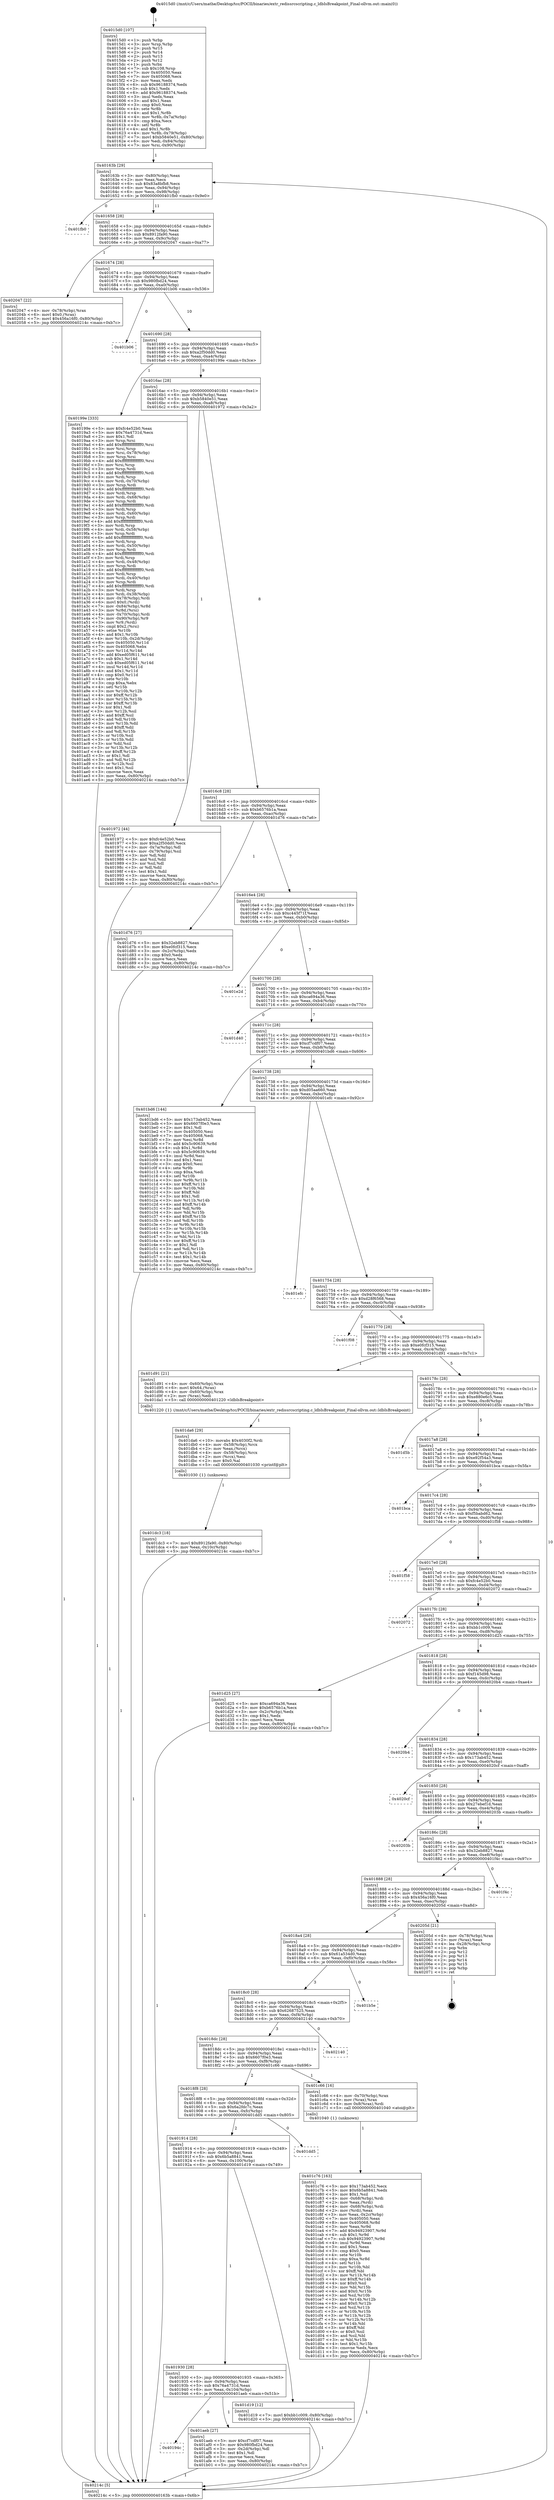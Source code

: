 digraph "0x4015d0" {
  label = "0x4015d0 (/mnt/c/Users/mathe/Desktop/tcc/POCII/binaries/extr_redissrcscripting.c_ldbIsBreakpoint_Final-ollvm.out::main(0))"
  labelloc = "t"
  node[shape=record]

  Entry [label="",width=0.3,height=0.3,shape=circle,fillcolor=black,style=filled]
  "0x40163b" [label="{
     0x40163b [29]\l
     | [instrs]\l
     &nbsp;&nbsp;0x40163b \<+3\>: mov -0x80(%rbp),%eax\l
     &nbsp;&nbsp;0x40163e \<+2\>: mov %eax,%ecx\l
     &nbsp;&nbsp;0x401640 \<+6\>: sub $0x83a8bfb8,%ecx\l
     &nbsp;&nbsp;0x401646 \<+6\>: mov %eax,-0x94(%rbp)\l
     &nbsp;&nbsp;0x40164c \<+6\>: mov %ecx,-0x98(%rbp)\l
     &nbsp;&nbsp;0x401652 \<+6\>: je 0000000000401fb0 \<main+0x9e0\>\l
  }"]
  "0x401fb0" [label="{
     0x401fb0\l
  }", style=dashed]
  "0x401658" [label="{
     0x401658 [28]\l
     | [instrs]\l
     &nbsp;&nbsp;0x401658 \<+5\>: jmp 000000000040165d \<main+0x8d\>\l
     &nbsp;&nbsp;0x40165d \<+6\>: mov -0x94(%rbp),%eax\l
     &nbsp;&nbsp;0x401663 \<+5\>: sub $0x8912fa90,%eax\l
     &nbsp;&nbsp;0x401668 \<+6\>: mov %eax,-0x9c(%rbp)\l
     &nbsp;&nbsp;0x40166e \<+6\>: je 0000000000402047 \<main+0xa77\>\l
  }"]
  Exit [label="",width=0.3,height=0.3,shape=circle,fillcolor=black,style=filled,peripheries=2]
  "0x402047" [label="{
     0x402047 [22]\l
     | [instrs]\l
     &nbsp;&nbsp;0x402047 \<+4\>: mov -0x78(%rbp),%rax\l
     &nbsp;&nbsp;0x40204b \<+6\>: movl $0x0,(%rax)\l
     &nbsp;&nbsp;0x402051 \<+7\>: movl $0x456a16f0,-0x80(%rbp)\l
     &nbsp;&nbsp;0x402058 \<+5\>: jmp 000000000040214c \<main+0xb7c\>\l
  }"]
  "0x401674" [label="{
     0x401674 [28]\l
     | [instrs]\l
     &nbsp;&nbsp;0x401674 \<+5\>: jmp 0000000000401679 \<main+0xa9\>\l
     &nbsp;&nbsp;0x401679 \<+6\>: mov -0x94(%rbp),%eax\l
     &nbsp;&nbsp;0x40167f \<+5\>: sub $0x980fbd24,%eax\l
     &nbsp;&nbsp;0x401684 \<+6\>: mov %eax,-0xa0(%rbp)\l
     &nbsp;&nbsp;0x40168a \<+6\>: je 0000000000401b06 \<main+0x536\>\l
  }"]
  "0x401dc3" [label="{
     0x401dc3 [18]\l
     | [instrs]\l
     &nbsp;&nbsp;0x401dc3 \<+7\>: movl $0x8912fa90,-0x80(%rbp)\l
     &nbsp;&nbsp;0x401dca \<+6\>: mov %eax,-0x10c(%rbp)\l
     &nbsp;&nbsp;0x401dd0 \<+5\>: jmp 000000000040214c \<main+0xb7c\>\l
  }"]
  "0x401b06" [label="{
     0x401b06\l
  }", style=dashed]
  "0x401690" [label="{
     0x401690 [28]\l
     | [instrs]\l
     &nbsp;&nbsp;0x401690 \<+5\>: jmp 0000000000401695 \<main+0xc5\>\l
     &nbsp;&nbsp;0x401695 \<+6\>: mov -0x94(%rbp),%eax\l
     &nbsp;&nbsp;0x40169b \<+5\>: sub $0xa2f50dd0,%eax\l
     &nbsp;&nbsp;0x4016a0 \<+6\>: mov %eax,-0xa4(%rbp)\l
     &nbsp;&nbsp;0x4016a6 \<+6\>: je 000000000040199e \<main+0x3ce\>\l
  }"]
  "0x401da6" [label="{
     0x401da6 [29]\l
     | [instrs]\l
     &nbsp;&nbsp;0x401da6 \<+10\>: movabs $0x4030f2,%rdi\l
     &nbsp;&nbsp;0x401db0 \<+4\>: mov -0x58(%rbp),%rcx\l
     &nbsp;&nbsp;0x401db4 \<+2\>: mov %eax,(%rcx)\l
     &nbsp;&nbsp;0x401db6 \<+4\>: mov -0x58(%rbp),%rcx\l
     &nbsp;&nbsp;0x401dba \<+2\>: mov (%rcx),%esi\l
     &nbsp;&nbsp;0x401dbc \<+2\>: mov $0x0,%al\l
     &nbsp;&nbsp;0x401dbe \<+5\>: call 0000000000401030 \<printf@plt\>\l
     | [calls]\l
     &nbsp;&nbsp;0x401030 \{1\} (unknown)\l
  }"]
  "0x40199e" [label="{
     0x40199e [333]\l
     | [instrs]\l
     &nbsp;&nbsp;0x40199e \<+5\>: mov $0xfc4e52b0,%eax\l
     &nbsp;&nbsp;0x4019a3 \<+5\>: mov $0x76a4731d,%ecx\l
     &nbsp;&nbsp;0x4019a8 \<+2\>: mov $0x1,%dl\l
     &nbsp;&nbsp;0x4019aa \<+3\>: mov %rsp,%rsi\l
     &nbsp;&nbsp;0x4019ad \<+4\>: add $0xfffffffffffffff0,%rsi\l
     &nbsp;&nbsp;0x4019b1 \<+3\>: mov %rsi,%rsp\l
     &nbsp;&nbsp;0x4019b4 \<+4\>: mov %rsi,-0x78(%rbp)\l
     &nbsp;&nbsp;0x4019b8 \<+3\>: mov %rsp,%rsi\l
     &nbsp;&nbsp;0x4019bb \<+4\>: add $0xfffffffffffffff0,%rsi\l
     &nbsp;&nbsp;0x4019bf \<+3\>: mov %rsi,%rsp\l
     &nbsp;&nbsp;0x4019c2 \<+3\>: mov %rsp,%rdi\l
     &nbsp;&nbsp;0x4019c5 \<+4\>: add $0xfffffffffffffff0,%rdi\l
     &nbsp;&nbsp;0x4019c9 \<+3\>: mov %rdi,%rsp\l
     &nbsp;&nbsp;0x4019cc \<+4\>: mov %rdi,-0x70(%rbp)\l
     &nbsp;&nbsp;0x4019d0 \<+3\>: mov %rsp,%rdi\l
     &nbsp;&nbsp;0x4019d3 \<+4\>: add $0xfffffffffffffff0,%rdi\l
     &nbsp;&nbsp;0x4019d7 \<+3\>: mov %rdi,%rsp\l
     &nbsp;&nbsp;0x4019da \<+4\>: mov %rdi,-0x68(%rbp)\l
     &nbsp;&nbsp;0x4019de \<+3\>: mov %rsp,%rdi\l
     &nbsp;&nbsp;0x4019e1 \<+4\>: add $0xfffffffffffffff0,%rdi\l
     &nbsp;&nbsp;0x4019e5 \<+3\>: mov %rdi,%rsp\l
     &nbsp;&nbsp;0x4019e8 \<+4\>: mov %rdi,-0x60(%rbp)\l
     &nbsp;&nbsp;0x4019ec \<+3\>: mov %rsp,%rdi\l
     &nbsp;&nbsp;0x4019ef \<+4\>: add $0xfffffffffffffff0,%rdi\l
     &nbsp;&nbsp;0x4019f3 \<+3\>: mov %rdi,%rsp\l
     &nbsp;&nbsp;0x4019f6 \<+4\>: mov %rdi,-0x58(%rbp)\l
     &nbsp;&nbsp;0x4019fa \<+3\>: mov %rsp,%rdi\l
     &nbsp;&nbsp;0x4019fd \<+4\>: add $0xfffffffffffffff0,%rdi\l
     &nbsp;&nbsp;0x401a01 \<+3\>: mov %rdi,%rsp\l
     &nbsp;&nbsp;0x401a04 \<+4\>: mov %rdi,-0x50(%rbp)\l
     &nbsp;&nbsp;0x401a08 \<+3\>: mov %rsp,%rdi\l
     &nbsp;&nbsp;0x401a0b \<+4\>: add $0xfffffffffffffff0,%rdi\l
     &nbsp;&nbsp;0x401a0f \<+3\>: mov %rdi,%rsp\l
     &nbsp;&nbsp;0x401a12 \<+4\>: mov %rdi,-0x48(%rbp)\l
     &nbsp;&nbsp;0x401a16 \<+3\>: mov %rsp,%rdi\l
     &nbsp;&nbsp;0x401a19 \<+4\>: add $0xfffffffffffffff0,%rdi\l
     &nbsp;&nbsp;0x401a1d \<+3\>: mov %rdi,%rsp\l
     &nbsp;&nbsp;0x401a20 \<+4\>: mov %rdi,-0x40(%rbp)\l
     &nbsp;&nbsp;0x401a24 \<+3\>: mov %rsp,%rdi\l
     &nbsp;&nbsp;0x401a27 \<+4\>: add $0xfffffffffffffff0,%rdi\l
     &nbsp;&nbsp;0x401a2b \<+3\>: mov %rdi,%rsp\l
     &nbsp;&nbsp;0x401a2e \<+4\>: mov %rdi,-0x38(%rbp)\l
     &nbsp;&nbsp;0x401a32 \<+4\>: mov -0x78(%rbp),%rdi\l
     &nbsp;&nbsp;0x401a36 \<+6\>: movl $0x0,(%rdi)\l
     &nbsp;&nbsp;0x401a3c \<+7\>: mov -0x84(%rbp),%r8d\l
     &nbsp;&nbsp;0x401a43 \<+3\>: mov %r8d,(%rsi)\l
     &nbsp;&nbsp;0x401a46 \<+4\>: mov -0x70(%rbp),%rdi\l
     &nbsp;&nbsp;0x401a4a \<+7\>: mov -0x90(%rbp),%r9\l
     &nbsp;&nbsp;0x401a51 \<+3\>: mov %r9,(%rdi)\l
     &nbsp;&nbsp;0x401a54 \<+3\>: cmpl $0x2,(%rsi)\l
     &nbsp;&nbsp;0x401a57 \<+4\>: setne %r10b\l
     &nbsp;&nbsp;0x401a5b \<+4\>: and $0x1,%r10b\l
     &nbsp;&nbsp;0x401a5f \<+4\>: mov %r10b,-0x2d(%rbp)\l
     &nbsp;&nbsp;0x401a63 \<+8\>: mov 0x405050,%r11d\l
     &nbsp;&nbsp;0x401a6b \<+7\>: mov 0x405068,%ebx\l
     &nbsp;&nbsp;0x401a72 \<+3\>: mov %r11d,%r14d\l
     &nbsp;&nbsp;0x401a75 \<+7\>: add $0xed05f611,%r14d\l
     &nbsp;&nbsp;0x401a7c \<+4\>: sub $0x1,%r14d\l
     &nbsp;&nbsp;0x401a80 \<+7\>: sub $0xed05f611,%r14d\l
     &nbsp;&nbsp;0x401a87 \<+4\>: imul %r14d,%r11d\l
     &nbsp;&nbsp;0x401a8b \<+4\>: and $0x1,%r11d\l
     &nbsp;&nbsp;0x401a8f \<+4\>: cmp $0x0,%r11d\l
     &nbsp;&nbsp;0x401a93 \<+4\>: sete %r10b\l
     &nbsp;&nbsp;0x401a97 \<+3\>: cmp $0xa,%ebx\l
     &nbsp;&nbsp;0x401a9a \<+4\>: setl %r15b\l
     &nbsp;&nbsp;0x401a9e \<+3\>: mov %r10b,%r12b\l
     &nbsp;&nbsp;0x401aa1 \<+4\>: xor $0xff,%r12b\l
     &nbsp;&nbsp;0x401aa5 \<+3\>: mov %r15b,%r13b\l
     &nbsp;&nbsp;0x401aa8 \<+4\>: xor $0xff,%r13b\l
     &nbsp;&nbsp;0x401aac \<+3\>: xor $0x1,%dl\l
     &nbsp;&nbsp;0x401aaf \<+3\>: mov %r12b,%sil\l
     &nbsp;&nbsp;0x401ab2 \<+4\>: and $0xff,%sil\l
     &nbsp;&nbsp;0x401ab6 \<+3\>: and %dl,%r10b\l
     &nbsp;&nbsp;0x401ab9 \<+3\>: mov %r13b,%dil\l
     &nbsp;&nbsp;0x401abc \<+4\>: and $0xff,%dil\l
     &nbsp;&nbsp;0x401ac0 \<+3\>: and %dl,%r15b\l
     &nbsp;&nbsp;0x401ac3 \<+3\>: or %r10b,%sil\l
     &nbsp;&nbsp;0x401ac6 \<+3\>: or %r15b,%dil\l
     &nbsp;&nbsp;0x401ac9 \<+3\>: xor %dil,%sil\l
     &nbsp;&nbsp;0x401acc \<+3\>: or %r13b,%r12b\l
     &nbsp;&nbsp;0x401acf \<+4\>: xor $0xff,%r12b\l
     &nbsp;&nbsp;0x401ad3 \<+3\>: or $0x1,%dl\l
     &nbsp;&nbsp;0x401ad6 \<+3\>: and %dl,%r12b\l
     &nbsp;&nbsp;0x401ad9 \<+3\>: or %r12b,%sil\l
     &nbsp;&nbsp;0x401adc \<+4\>: test $0x1,%sil\l
     &nbsp;&nbsp;0x401ae0 \<+3\>: cmovne %ecx,%eax\l
     &nbsp;&nbsp;0x401ae3 \<+3\>: mov %eax,-0x80(%rbp)\l
     &nbsp;&nbsp;0x401ae6 \<+5\>: jmp 000000000040214c \<main+0xb7c\>\l
  }"]
  "0x4016ac" [label="{
     0x4016ac [28]\l
     | [instrs]\l
     &nbsp;&nbsp;0x4016ac \<+5\>: jmp 00000000004016b1 \<main+0xe1\>\l
     &nbsp;&nbsp;0x4016b1 \<+6\>: mov -0x94(%rbp),%eax\l
     &nbsp;&nbsp;0x4016b7 \<+5\>: sub $0xb5840e51,%eax\l
     &nbsp;&nbsp;0x4016bc \<+6\>: mov %eax,-0xa8(%rbp)\l
     &nbsp;&nbsp;0x4016c2 \<+6\>: je 0000000000401972 \<main+0x3a2\>\l
  }"]
  "0x401c76" [label="{
     0x401c76 [163]\l
     | [instrs]\l
     &nbsp;&nbsp;0x401c76 \<+5\>: mov $0x173ab452,%ecx\l
     &nbsp;&nbsp;0x401c7b \<+5\>: mov $0x6b5a8841,%edx\l
     &nbsp;&nbsp;0x401c80 \<+3\>: mov $0x1,%sil\l
     &nbsp;&nbsp;0x401c83 \<+4\>: mov -0x68(%rbp),%rdi\l
     &nbsp;&nbsp;0x401c87 \<+2\>: mov %eax,(%rdi)\l
     &nbsp;&nbsp;0x401c89 \<+4\>: mov -0x68(%rbp),%rdi\l
     &nbsp;&nbsp;0x401c8d \<+2\>: mov (%rdi),%eax\l
     &nbsp;&nbsp;0x401c8f \<+3\>: mov %eax,-0x2c(%rbp)\l
     &nbsp;&nbsp;0x401c92 \<+7\>: mov 0x405050,%eax\l
     &nbsp;&nbsp;0x401c99 \<+8\>: mov 0x405068,%r8d\l
     &nbsp;&nbsp;0x401ca1 \<+3\>: mov %eax,%r9d\l
     &nbsp;&nbsp;0x401ca4 \<+7\>: add $0x94923907,%r9d\l
     &nbsp;&nbsp;0x401cab \<+4\>: sub $0x1,%r9d\l
     &nbsp;&nbsp;0x401caf \<+7\>: sub $0x94923907,%r9d\l
     &nbsp;&nbsp;0x401cb6 \<+4\>: imul %r9d,%eax\l
     &nbsp;&nbsp;0x401cba \<+3\>: and $0x1,%eax\l
     &nbsp;&nbsp;0x401cbd \<+3\>: cmp $0x0,%eax\l
     &nbsp;&nbsp;0x401cc0 \<+4\>: sete %r10b\l
     &nbsp;&nbsp;0x401cc4 \<+4\>: cmp $0xa,%r8d\l
     &nbsp;&nbsp;0x401cc8 \<+4\>: setl %r11b\l
     &nbsp;&nbsp;0x401ccc \<+3\>: mov %r10b,%bl\l
     &nbsp;&nbsp;0x401ccf \<+3\>: xor $0xff,%bl\l
     &nbsp;&nbsp;0x401cd2 \<+3\>: mov %r11b,%r14b\l
     &nbsp;&nbsp;0x401cd5 \<+4\>: xor $0xff,%r14b\l
     &nbsp;&nbsp;0x401cd9 \<+4\>: xor $0x0,%sil\l
     &nbsp;&nbsp;0x401cdd \<+3\>: mov %bl,%r15b\l
     &nbsp;&nbsp;0x401ce0 \<+4\>: and $0x0,%r15b\l
     &nbsp;&nbsp;0x401ce4 \<+3\>: and %sil,%r10b\l
     &nbsp;&nbsp;0x401ce7 \<+3\>: mov %r14b,%r12b\l
     &nbsp;&nbsp;0x401cea \<+4\>: and $0x0,%r12b\l
     &nbsp;&nbsp;0x401cee \<+3\>: and %sil,%r11b\l
     &nbsp;&nbsp;0x401cf1 \<+3\>: or %r10b,%r15b\l
     &nbsp;&nbsp;0x401cf4 \<+3\>: or %r11b,%r12b\l
     &nbsp;&nbsp;0x401cf7 \<+3\>: xor %r12b,%r15b\l
     &nbsp;&nbsp;0x401cfa \<+3\>: or %r14b,%bl\l
     &nbsp;&nbsp;0x401cfd \<+3\>: xor $0xff,%bl\l
     &nbsp;&nbsp;0x401d00 \<+4\>: or $0x0,%sil\l
     &nbsp;&nbsp;0x401d04 \<+3\>: and %sil,%bl\l
     &nbsp;&nbsp;0x401d07 \<+3\>: or %bl,%r15b\l
     &nbsp;&nbsp;0x401d0a \<+4\>: test $0x1,%r15b\l
     &nbsp;&nbsp;0x401d0e \<+3\>: cmovne %edx,%ecx\l
     &nbsp;&nbsp;0x401d11 \<+3\>: mov %ecx,-0x80(%rbp)\l
     &nbsp;&nbsp;0x401d14 \<+5\>: jmp 000000000040214c \<main+0xb7c\>\l
  }"]
  "0x401972" [label="{
     0x401972 [44]\l
     | [instrs]\l
     &nbsp;&nbsp;0x401972 \<+5\>: mov $0xfc4e52b0,%eax\l
     &nbsp;&nbsp;0x401977 \<+5\>: mov $0xa2f50dd0,%ecx\l
     &nbsp;&nbsp;0x40197c \<+3\>: mov -0x7a(%rbp),%dl\l
     &nbsp;&nbsp;0x40197f \<+4\>: mov -0x79(%rbp),%sil\l
     &nbsp;&nbsp;0x401983 \<+3\>: mov %dl,%dil\l
     &nbsp;&nbsp;0x401986 \<+3\>: and %sil,%dil\l
     &nbsp;&nbsp;0x401989 \<+3\>: xor %sil,%dl\l
     &nbsp;&nbsp;0x40198c \<+3\>: or %dl,%dil\l
     &nbsp;&nbsp;0x40198f \<+4\>: test $0x1,%dil\l
     &nbsp;&nbsp;0x401993 \<+3\>: cmovne %ecx,%eax\l
     &nbsp;&nbsp;0x401996 \<+3\>: mov %eax,-0x80(%rbp)\l
     &nbsp;&nbsp;0x401999 \<+5\>: jmp 000000000040214c \<main+0xb7c\>\l
  }"]
  "0x4016c8" [label="{
     0x4016c8 [28]\l
     | [instrs]\l
     &nbsp;&nbsp;0x4016c8 \<+5\>: jmp 00000000004016cd \<main+0xfd\>\l
     &nbsp;&nbsp;0x4016cd \<+6\>: mov -0x94(%rbp),%eax\l
     &nbsp;&nbsp;0x4016d3 \<+5\>: sub $0xb6576b1a,%eax\l
     &nbsp;&nbsp;0x4016d8 \<+6\>: mov %eax,-0xac(%rbp)\l
     &nbsp;&nbsp;0x4016de \<+6\>: je 0000000000401d76 \<main+0x7a6\>\l
  }"]
  "0x40214c" [label="{
     0x40214c [5]\l
     | [instrs]\l
     &nbsp;&nbsp;0x40214c \<+5\>: jmp 000000000040163b \<main+0x6b\>\l
  }"]
  "0x4015d0" [label="{
     0x4015d0 [107]\l
     | [instrs]\l
     &nbsp;&nbsp;0x4015d0 \<+1\>: push %rbp\l
     &nbsp;&nbsp;0x4015d1 \<+3\>: mov %rsp,%rbp\l
     &nbsp;&nbsp;0x4015d4 \<+2\>: push %r15\l
     &nbsp;&nbsp;0x4015d6 \<+2\>: push %r14\l
     &nbsp;&nbsp;0x4015d8 \<+2\>: push %r13\l
     &nbsp;&nbsp;0x4015da \<+2\>: push %r12\l
     &nbsp;&nbsp;0x4015dc \<+1\>: push %rbx\l
     &nbsp;&nbsp;0x4015dd \<+7\>: sub $0x108,%rsp\l
     &nbsp;&nbsp;0x4015e4 \<+7\>: mov 0x405050,%eax\l
     &nbsp;&nbsp;0x4015eb \<+7\>: mov 0x405068,%ecx\l
     &nbsp;&nbsp;0x4015f2 \<+2\>: mov %eax,%edx\l
     &nbsp;&nbsp;0x4015f4 \<+6\>: sub $0x96188374,%edx\l
     &nbsp;&nbsp;0x4015fa \<+3\>: sub $0x1,%edx\l
     &nbsp;&nbsp;0x4015fd \<+6\>: add $0x96188374,%edx\l
     &nbsp;&nbsp;0x401603 \<+3\>: imul %edx,%eax\l
     &nbsp;&nbsp;0x401606 \<+3\>: and $0x1,%eax\l
     &nbsp;&nbsp;0x401609 \<+3\>: cmp $0x0,%eax\l
     &nbsp;&nbsp;0x40160c \<+4\>: sete %r8b\l
     &nbsp;&nbsp;0x401610 \<+4\>: and $0x1,%r8b\l
     &nbsp;&nbsp;0x401614 \<+4\>: mov %r8b,-0x7a(%rbp)\l
     &nbsp;&nbsp;0x401618 \<+3\>: cmp $0xa,%ecx\l
     &nbsp;&nbsp;0x40161b \<+4\>: setl %r8b\l
     &nbsp;&nbsp;0x40161f \<+4\>: and $0x1,%r8b\l
     &nbsp;&nbsp;0x401623 \<+4\>: mov %r8b,-0x79(%rbp)\l
     &nbsp;&nbsp;0x401627 \<+7\>: movl $0xb5840e51,-0x80(%rbp)\l
     &nbsp;&nbsp;0x40162e \<+6\>: mov %edi,-0x84(%rbp)\l
     &nbsp;&nbsp;0x401634 \<+7\>: mov %rsi,-0x90(%rbp)\l
  }"]
  "0x40194c" [label="{
     0x40194c\l
  }", style=dashed]
  "0x401aeb" [label="{
     0x401aeb [27]\l
     | [instrs]\l
     &nbsp;&nbsp;0x401aeb \<+5\>: mov $0xcf7cdf07,%eax\l
     &nbsp;&nbsp;0x401af0 \<+5\>: mov $0x980fbd24,%ecx\l
     &nbsp;&nbsp;0x401af5 \<+3\>: mov -0x2d(%rbp),%dl\l
     &nbsp;&nbsp;0x401af8 \<+3\>: test $0x1,%dl\l
     &nbsp;&nbsp;0x401afb \<+3\>: cmovne %ecx,%eax\l
     &nbsp;&nbsp;0x401afe \<+3\>: mov %eax,-0x80(%rbp)\l
     &nbsp;&nbsp;0x401b01 \<+5\>: jmp 000000000040214c \<main+0xb7c\>\l
  }"]
  "0x401d76" [label="{
     0x401d76 [27]\l
     | [instrs]\l
     &nbsp;&nbsp;0x401d76 \<+5\>: mov $0x32eb8827,%eax\l
     &nbsp;&nbsp;0x401d7b \<+5\>: mov $0xe0fcf315,%ecx\l
     &nbsp;&nbsp;0x401d80 \<+3\>: mov -0x2c(%rbp),%edx\l
     &nbsp;&nbsp;0x401d83 \<+3\>: cmp $0x0,%edx\l
     &nbsp;&nbsp;0x401d86 \<+3\>: cmove %ecx,%eax\l
     &nbsp;&nbsp;0x401d89 \<+3\>: mov %eax,-0x80(%rbp)\l
     &nbsp;&nbsp;0x401d8c \<+5\>: jmp 000000000040214c \<main+0xb7c\>\l
  }"]
  "0x4016e4" [label="{
     0x4016e4 [28]\l
     | [instrs]\l
     &nbsp;&nbsp;0x4016e4 \<+5\>: jmp 00000000004016e9 \<main+0x119\>\l
     &nbsp;&nbsp;0x4016e9 \<+6\>: mov -0x94(%rbp),%eax\l
     &nbsp;&nbsp;0x4016ef \<+5\>: sub $0xc445f71f,%eax\l
     &nbsp;&nbsp;0x4016f4 \<+6\>: mov %eax,-0xb0(%rbp)\l
     &nbsp;&nbsp;0x4016fa \<+6\>: je 0000000000401e2d \<main+0x85d\>\l
  }"]
  "0x401930" [label="{
     0x401930 [28]\l
     | [instrs]\l
     &nbsp;&nbsp;0x401930 \<+5\>: jmp 0000000000401935 \<main+0x365\>\l
     &nbsp;&nbsp;0x401935 \<+6\>: mov -0x94(%rbp),%eax\l
     &nbsp;&nbsp;0x40193b \<+5\>: sub $0x76a4731d,%eax\l
     &nbsp;&nbsp;0x401940 \<+6\>: mov %eax,-0x104(%rbp)\l
     &nbsp;&nbsp;0x401946 \<+6\>: je 0000000000401aeb \<main+0x51b\>\l
  }"]
  "0x401e2d" [label="{
     0x401e2d\l
  }", style=dashed]
  "0x401700" [label="{
     0x401700 [28]\l
     | [instrs]\l
     &nbsp;&nbsp;0x401700 \<+5\>: jmp 0000000000401705 \<main+0x135\>\l
     &nbsp;&nbsp;0x401705 \<+6\>: mov -0x94(%rbp),%eax\l
     &nbsp;&nbsp;0x40170b \<+5\>: sub $0xca694a36,%eax\l
     &nbsp;&nbsp;0x401710 \<+6\>: mov %eax,-0xb4(%rbp)\l
     &nbsp;&nbsp;0x401716 \<+6\>: je 0000000000401d40 \<main+0x770\>\l
  }"]
  "0x401d19" [label="{
     0x401d19 [12]\l
     | [instrs]\l
     &nbsp;&nbsp;0x401d19 \<+7\>: movl $0xbb1c009,-0x80(%rbp)\l
     &nbsp;&nbsp;0x401d20 \<+5\>: jmp 000000000040214c \<main+0xb7c\>\l
  }"]
  "0x401d40" [label="{
     0x401d40\l
  }", style=dashed]
  "0x40171c" [label="{
     0x40171c [28]\l
     | [instrs]\l
     &nbsp;&nbsp;0x40171c \<+5\>: jmp 0000000000401721 \<main+0x151\>\l
     &nbsp;&nbsp;0x401721 \<+6\>: mov -0x94(%rbp),%eax\l
     &nbsp;&nbsp;0x401727 \<+5\>: sub $0xcf7cdf07,%eax\l
     &nbsp;&nbsp;0x40172c \<+6\>: mov %eax,-0xb8(%rbp)\l
     &nbsp;&nbsp;0x401732 \<+6\>: je 0000000000401bd6 \<main+0x606\>\l
  }"]
  "0x401914" [label="{
     0x401914 [28]\l
     | [instrs]\l
     &nbsp;&nbsp;0x401914 \<+5\>: jmp 0000000000401919 \<main+0x349\>\l
     &nbsp;&nbsp;0x401919 \<+6\>: mov -0x94(%rbp),%eax\l
     &nbsp;&nbsp;0x40191f \<+5\>: sub $0x6b5a8841,%eax\l
     &nbsp;&nbsp;0x401924 \<+6\>: mov %eax,-0x100(%rbp)\l
     &nbsp;&nbsp;0x40192a \<+6\>: je 0000000000401d19 \<main+0x749\>\l
  }"]
  "0x401bd6" [label="{
     0x401bd6 [144]\l
     | [instrs]\l
     &nbsp;&nbsp;0x401bd6 \<+5\>: mov $0x173ab452,%eax\l
     &nbsp;&nbsp;0x401bdb \<+5\>: mov $0x6607f0e3,%ecx\l
     &nbsp;&nbsp;0x401be0 \<+2\>: mov $0x1,%dl\l
     &nbsp;&nbsp;0x401be2 \<+7\>: mov 0x405050,%esi\l
     &nbsp;&nbsp;0x401be9 \<+7\>: mov 0x405068,%edi\l
     &nbsp;&nbsp;0x401bf0 \<+3\>: mov %esi,%r8d\l
     &nbsp;&nbsp;0x401bf3 \<+7\>: add $0x5c90639,%r8d\l
     &nbsp;&nbsp;0x401bfa \<+4\>: sub $0x1,%r8d\l
     &nbsp;&nbsp;0x401bfe \<+7\>: sub $0x5c90639,%r8d\l
     &nbsp;&nbsp;0x401c05 \<+4\>: imul %r8d,%esi\l
     &nbsp;&nbsp;0x401c09 \<+3\>: and $0x1,%esi\l
     &nbsp;&nbsp;0x401c0c \<+3\>: cmp $0x0,%esi\l
     &nbsp;&nbsp;0x401c0f \<+4\>: sete %r9b\l
     &nbsp;&nbsp;0x401c13 \<+3\>: cmp $0xa,%edi\l
     &nbsp;&nbsp;0x401c16 \<+4\>: setl %r10b\l
     &nbsp;&nbsp;0x401c1a \<+3\>: mov %r9b,%r11b\l
     &nbsp;&nbsp;0x401c1d \<+4\>: xor $0xff,%r11b\l
     &nbsp;&nbsp;0x401c21 \<+3\>: mov %r10b,%bl\l
     &nbsp;&nbsp;0x401c24 \<+3\>: xor $0xff,%bl\l
     &nbsp;&nbsp;0x401c27 \<+3\>: xor $0x1,%dl\l
     &nbsp;&nbsp;0x401c2a \<+3\>: mov %r11b,%r14b\l
     &nbsp;&nbsp;0x401c2d \<+4\>: and $0xff,%r14b\l
     &nbsp;&nbsp;0x401c31 \<+3\>: and %dl,%r9b\l
     &nbsp;&nbsp;0x401c34 \<+3\>: mov %bl,%r15b\l
     &nbsp;&nbsp;0x401c37 \<+4\>: and $0xff,%r15b\l
     &nbsp;&nbsp;0x401c3b \<+3\>: and %dl,%r10b\l
     &nbsp;&nbsp;0x401c3e \<+3\>: or %r9b,%r14b\l
     &nbsp;&nbsp;0x401c41 \<+3\>: or %r10b,%r15b\l
     &nbsp;&nbsp;0x401c44 \<+3\>: xor %r15b,%r14b\l
     &nbsp;&nbsp;0x401c47 \<+3\>: or %bl,%r11b\l
     &nbsp;&nbsp;0x401c4a \<+4\>: xor $0xff,%r11b\l
     &nbsp;&nbsp;0x401c4e \<+3\>: or $0x1,%dl\l
     &nbsp;&nbsp;0x401c51 \<+3\>: and %dl,%r11b\l
     &nbsp;&nbsp;0x401c54 \<+3\>: or %r11b,%r14b\l
     &nbsp;&nbsp;0x401c57 \<+4\>: test $0x1,%r14b\l
     &nbsp;&nbsp;0x401c5b \<+3\>: cmovne %ecx,%eax\l
     &nbsp;&nbsp;0x401c5e \<+3\>: mov %eax,-0x80(%rbp)\l
     &nbsp;&nbsp;0x401c61 \<+5\>: jmp 000000000040214c \<main+0xb7c\>\l
  }"]
  "0x401738" [label="{
     0x401738 [28]\l
     | [instrs]\l
     &nbsp;&nbsp;0x401738 \<+5\>: jmp 000000000040173d \<main+0x16d\>\l
     &nbsp;&nbsp;0x40173d \<+6\>: mov -0x94(%rbp),%eax\l
     &nbsp;&nbsp;0x401743 \<+5\>: sub $0xd05aa660,%eax\l
     &nbsp;&nbsp;0x401748 \<+6\>: mov %eax,-0xbc(%rbp)\l
     &nbsp;&nbsp;0x40174e \<+6\>: je 0000000000401efc \<main+0x92c\>\l
  }"]
  "0x401dd5" [label="{
     0x401dd5\l
  }", style=dashed]
  "0x401efc" [label="{
     0x401efc\l
  }", style=dashed]
  "0x401754" [label="{
     0x401754 [28]\l
     | [instrs]\l
     &nbsp;&nbsp;0x401754 \<+5\>: jmp 0000000000401759 \<main+0x189\>\l
     &nbsp;&nbsp;0x401759 \<+6\>: mov -0x94(%rbp),%eax\l
     &nbsp;&nbsp;0x40175f \<+5\>: sub $0xd28f6568,%eax\l
     &nbsp;&nbsp;0x401764 \<+6\>: mov %eax,-0xc0(%rbp)\l
     &nbsp;&nbsp;0x40176a \<+6\>: je 0000000000401f08 \<main+0x938\>\l
  }"]
  "0x4018f8" [label="{
     0x4018f8 [28]\l
     | [instrs]\l
     &nbsp;&nbsp;0x4018f8 \<+5\>: jmp 00000000004018fd \<main+0x32d\>\l
     &nbsp;&nbsp;0x4018fd \<+6\>: mov -0x94(%rbp),%eax\l
     &nbsp;&nbsp;0x401903 \<+5\>: sub $0x6a2fdc7c,%eax\l
     &nbsp;&nbsp;0x401908 \<+6\>: mov %eax,-0xfc(%rbp)\l
     &nbsp;&nbsp;0x40190e \<+6\>: je 0000000000401dd5 \<main+0x805\>\l
  }"]
  "0x401f08" [label="{
     0x401f08\l
  }", style=dashed]
  "0x401770" [label="{
     0x401770 [28]\l
     | [instrs]\l
     &nbsp;&nbsp;0x401770 \<+5\>: jmp 0000000000401775 \<main+0x1a5\>\l
     &nbsp;&nbsp;0x401775 \<+6\>: mov -0x94(%rbp),%eax\l
     &nbsp;&nbsp;0x40177b \<+5\>: sub $0xe0fcf315,%eax\l
     &nbsp;&nbsp;0x401780 \<+6\>: mov %eax,-0xc4(%rbp)\l
     &nbsp;&nbsp;0x401786 \<+6\>: je 0000000000401d91 \<main+0x7c1\>\l
  }"]
  "0x401c66" [label="{
     0x401c66 [16]\l
     | [instrs]\l
     &nbsp;&nbsp;0x401c66 \<+4\>: mov -0x70(%rbp),%rax\l
     &nbsp;&nbsp;0x401c6a \<+3\>: mov (%rax),%rax\l
     &nbsp;&nbsp;0x401c6d \<+4\>: mov 0x8(%rax),%rdi\l
     &nbsp;&nbsp;0x401c71 \<+5\>: call 0000000000401040 \<atoi@plt\>\l
     | [calls]\l
     &nbsp;&nbsp;0x401040 \{1\} (unknown)\l
  }"]
  "0x401d91" [label="{
     0x401d91 [21]\l
     | [instrs]\l
     &nbsp;&nbsp;0x401d91 \<+4\>: mov -0x60(%rbp),%rax\l
     &nbsp;&nbsp;0x401d95 \<+6\>: movl $0x64,(%rax)\l
     &nbsp;&nbsp;0x401d9b \<+4\>: mov -0x60(%rbp),%rax\l
     &nbsp;&nbsp;0x401d9f \<+2\>: mov (%rax),%edi\l
     &nbsp;&nbsp;0x401da1 \<+5\>: call 0000000000401220 \<ldbIsBreakpoint\>\l
     | [calls]\l
     &nbsp;&nbsp;0x401220 \{1\} (/mnt/c/Users/mathe/Desktop/tcc/POCII/binaries/extr_redissrcscripting.c_ldbIsBreakpoint_Final-ollvm.out::ldbIsBreakpoint)\l
  }"]
  "0x40178c" [label="{
     0x40178c [28]\l
     | [instrs]\l
     &nbsp;&nbsp;0x40178c \<+5\>: jmp 0000000000401791 \<main+0x1c1\>\l
     &nbsp;&nbsp;0x401791 \<+6\>: mov -0x94(%rbp),%eax\l
     &nbsp;&nbsp;0x401797 \<+5\>: sub $0xe880e6c5,%eax\l
     &nbsp;&nbsp;0x40179c \<+6\>: mov %eax,-0xc8(%rbp)\l
     &nbsp;&nbsp;0x4017a2 \<+6\>: je 0000000000401d5b \<main+0x78b\>\l
  }"]
  "0x4018dc" [label="{
     0x4018dc [28]\l
     | [instrs]\l
     &nbsp;&nbsp;0x4018dc \<+5\>: jmp 00000000004018e1 \<main+0x311\>\l
     &nbsp;&nbsp;0x4018e1 \<+6\>: mov -0x94(%rbp),%eax\l
     &nbsp;&nbsp;0x4018e7 \<+5\>: sub $0x6607f0e3,%eax\l
     &nbsp;&nbsp;0x4018ec \<+6\>: mov %eax,-0xf8(%rbp)\l
     &nbsp;&nbsp;0x4018f2 \<+6\>: je 0000000000401c66 \<main+0x696\>\l
  }"]
  "0x401d5b" [label="{
     0x401d5b\l
  }", style=dashed]
  "0x4017a8" [label="{
     0x4017a8 [28]\l
     | [instrs]\l
     &nbsp;&nbsp;0x4017a8 \<+5\>: jmp 00000000004017ad \<main+0x1dd\>\l
     &nbsp;&nbsp;0x4017ad \<+6\>: mov -0x94(%rbp),%eax\l
     &nbsp;&nbsp;0x4017b3 \<+5\>: sub $0xe92f54a3,%eax\l
     &nbsp;&nbsp;0x4017b8 \<+6\>: mov %eax,-0xcc(%rbp)\l
     &nbsp;&nbsp;0x4017be \<+6\>: je 0000000000401bca \<main+0x5fa\>\l
  }"]
  "0x402140" [label="{
     0x402140\l
  }", style=dashed]
  "0x401bca" [label="{
     0x401bca\l
  }", style=dashed]
  "0x4017c4" [label="{
     0x4017c4 [28]\l
     | [instrs]\l
     &nbsp;&nbsp;0x4017c4 \<+5\>: jmp 00000000004017c9 \<main+0x1f9\>\l
     &nbsp;&nbsp;0x4017c9 \<+6\>: mov -0x94(%rbp),%eax\l
     &nbsp;&nbsp;0x4017cf \<+5\>: sub $0xf5babd62,%eax\l
     &nbsp;&nbsp;0x4017d4 \<+6\>: mov %eax,-0xd0(%rbp)\l
     &nbsp;&nbsp;0x4017da \<+6\>: je 0000000000401f58 \<main+0x988\>\l
  }"]
  "0x4018c0" [label="{
     0x4018c0 [28]\l
     | [instrs]\l
     &nbsp;&nbsp;0x4018c0 \<+5\>: jmp 00000000004018c5 \<main+0x2f5\>\l
     &nbsp;&nbsp;0x4018c5 \<+6\>: mov -0x94(%rbp),%eax\l
     &nbsp;&nbsp;0x4018cb \<+5\>: sub $0x62687525,%eax\l
     &nbsp;&nbsp;0x4018d0 \<+6\>: mov %eax,-0xf4(%rbp)\l
     &nbsp;&nbsp;0x4018d6 \<+6\>: je 0000000000402140 \<main+0xb70\>\l
  }"]
  "0x401f58" [label="{
     0x401f58\l
  }", style=dashed]
  "0x4017e0" [label="{
     0x4017e0 [28]\l
     | [instrs]\l
     &nbsp;&nbsp;0x4017e0 \<+5\>: jmp 00000000004017e5 \<main+0x215\>\l
     &nbsp;&nbsp;0x4017e5 \<+6\>: mov -0x94(%rbp),%eax\l
     &nbsp;&nbsp;0x4017eb \<+5\>: sub $0xfc4e52b0,%eax\l
     &nbsp;&nbsp;0x4017f0 \<+6\>: mov %eax,-0xd4(%rbp)\l
     &nbsp;&nbsp;0x4017f6 \<+6\>: je 0000000000402072 \<main+0xaa2\>\l
  }"]
  "0x401b5e" [label="{
     0x401b5e\l
  }", style=dashed]
  "0x402072" [label="{
     0x402072\l
  }", style=dashed]
  "0x4017fc" [label="{
     0x4017fc [28]\l
     | [instrs]\l
     &nbsp;&nbsp;0x4017fc \<+5\>: jmp 0000000000401801 \<main+0x231\>\l
     &nbsp;&nbsp;0x401801 \<+6\>: mov -0x94(%rbp),%eax\l
     &nbsp;&nbsp;0x401807 \<+5\>: sub $0xbb1c009,%eax\l
     &nbsp;&nbsp;0x40180c \<+6\>: mov %eax,-0xd8(%rbp)\l
     &nbsp;&nbsp;0x401812 \<+6\>: je 0000000000401d25 \<main+0x755\>\l
  }"]
  "0x4018a4" [label="{
     0x4018a4 [28]\l
     | [instrs]\l
     &nbsp;&nbsp;0x4018a4 \<+5\>: jmp 00000000004018a9 \<main+0x2d9\>\l
     &nbsp;&nbsp;0x4018a9 \<+6\>: mov -0x94(%rbp),%eax\l
     &nbsp;&nbsp;0x4018af \<+5\>: sub $0x61a534d0,%eax\l
     &nbsp;&nbsp;0x4018b4 \<+6\>: mov %eax,-0xf0(%rbp)\l
     &nbsp;&nbsp;0x4018ba \<+6\>: je 0000000000401b5e \<main+0x58e\>\l
  }"]
  "0x401d25" [label="{
     0x401d25 [27]\l
     | [instrs]\l
     &nbsp;&nbsp;0x401d25 \<+5\>: mov $0xca694a36,%eax\l
     &nbsp;&nbsp;0x401d2a \<+5\>: mov $0xb6576b1a,%ecx\l
     &nbsp;&nbsp;0x401d2f \<+3\>: mov -0x2c(%rbp),%edx\l
     &nbsp;&nbsp;0x401d32 \<+3\>: cmp $0x1,%edx\l
     &nbsp;&nbsp;0x401d35 \<+3\>: cmovl %ecx,%eax\l
     &nbsp;&nbsp;0x401d38 \<+3\>: mov %eax,-0x80(%rbp)\l
     &nbsp;&nbsp;0x401d3b \<+5\>: jmp 000000000040214c \<main+0xb7c\>\l
  }"]
  "0x401818" [label="{
     0x401818 [28]\l
     | [instrs]\l
     &nbsp;&nbsp;0x401818 \<+5\>: jmp 000000000040181d \<main+0x24d\>\l
     &nbsp;&nbsp;0x40181d \<+6\>: mov -0x94(%rbp),%eax\l
     &nbsp;&nbsp;0x401823 \<+5\>: sub $0xf145d98,%eax\l
     &nbsp;&nbsp;0x401828 \<+6\>: mov %eax,-0xdc(%rbp)\l
     &nbsp;&nbsp;0x40182e \<+6\>: je 00000000004020b4 \<main+0xae4\>\l
  }"]
  "0x40205d" [label="{
     0x40205d [21]\l
     | [instrs]\l
     &nbsp;&nbsp;0x40205d \<+4\>: mov -0x78(%rbp),%rax\l
     &nbsp;&nbsp;0x402061 \<+2\>: mov (%rax),%eax\l
     &nbsp;&nbsp;0x402063 \<+4\>: lea -0x28(%rbp),%rsp\l
     &nbsp;&nbsp;0x402067 \<+1\>: pop %rbx\l
     &nbsp;&nbsp;0x402068 \<+2\>: pop %r12\l
     &nbsp;&nbsp;0x40206a \<+2\>: pop %r13\l
     &nbsp;&nbsp;0x40206c \<+2\>: pop %r14\l
     &nbsp;&nbsp;0x40206e \<+2\>: pop %r15\l
     &nbsp;&nbsp;0x402070 \<+1\>: pop %rbp\l
     &nbsp;&nbsp;0x402071 \<+1\>: ret\l
  }"]
  "0x4020b4" [label="{
     0x4020b4\l
  }", style=dashed]
  "0x401834" [label="{
     0x401834 [28]\l
     | [instrs]\l
     &nbsp;&nbsp;0x401834 \<+5\>: jmp 0000000000401839 \<main+0x269\>\l
     &nbsp;&nbsp;0x401839 \<+6\>: mov -0x94(%rbp),%eax\l
     &nbsp;&nbsp;0x40183f \<+5\>: sub $0x173ab452,%eax\l
     &nbsp;&nbsp;0x401844 \<+6\>: mov %eax,-0xe0(%rbp)\l
     &nbsp;&nbsp;0x40184a \<+6\>: je 00000000004020cf \<main+0xaff\>\l
  }"]
  "0x401888" [label="{
     0x401888 [28]\l
     | [instrs]\l
     &nbsp;&nbsp;0x401888 \<+5\>: jmp 000000000040188d \<main+0x2bd\>\l
     &nbsp;&nbsp;0x40188d \<+6\>: mov -0x94(%rbp),%eax\l
     &nbsp;&nbsp;0x401893 \<+5\>: sub $0x456a16f0,%eax\l
     &nbsp;&nbsp;0x401898 \<+6\>: mov %eax,-0xec(%rbp)\l
     &nbsp;&nbsp;0x40189e \<+6\>: je 000000000040205d \<main+0xa8d\>\l
  }"]
  "0x4020cf" [label="{
     0x4020cf\l
  }", style=dashed]
  "0x401850" [label="{
     0x401850 [28]\l
     | [instrs]\l
     &nbsp;&nbsp;0x401850 \<+5\>: jmp 0000000000401855 \<main+0x285\>\l
     &nbsp;&nbsp;0x401855 \<+6\>: mov -0x94(%rbp),%eax\l
     &nbsp;&nbsp;0x40185b \<+5\>: sub $0x27ebef1d,%eax\l
     &nbsp;&nbsp;0x401860 \<+6\>: mov %eax,-0xe4(%rbp)\l
     &nbsp;&nbsp;0x401866 \<+6\>: je 000000000040203b \<main+0xa6b\>\l
  }"]
  "0x401f4c" [label="{
     0x401f4c\l
  }", style=dashed]
  "0x40203b" [label="{
     0x40203b\l
  }", style=dashed]
  "0x40186c" [label="{
     0x40186c [28]\l
     | [instrs]\l
     &nbsp;&nbsp;0x40186c \<+5\>: jmp 0000000000401871 \<main+0x2a1\>\l
     &nbsp;&nbsp;0x401871 \<+6\>: mov -0x94(%rbp),%eax\l
     &nbsp;&nbsp;0x401877 \<+5\>: sub $0x32eb8827,%eax\l
     &nbsp;&nbsp;0x40187c \<+6\>: mov %eax,-0xe8(%rbp)\l
     &nbsp;&nbsp;0x401882 \<+6\>: je 0000000000401f4c \<main+0x97c\>\l
  }"]
  Entry -> "0x4015d0" [label=" 1"]
  "0x40163b" -> "0x401fb0" [label=" 0"]
  "0x40163b" -> "0x401658" [label=" 11"]
  "0x40205d" -> Exit [label=" 1"]
  "0x401658" -> "0x402047" [label=" 1"]
  "0x401658" -> "0x401674" [label=" 10"]
  "0x402047" -> "0x40214c" [label=" 1"]
  "0x401674" -> "0x401b06" [label=" 0"]
  "0x401674" -> "0x401690" [label=" 10"]
  "0x401dc3" -> "0x40214c" [label=" 1"]
  "0x401690" -> "0x40199e" [label=" 1"]
  "0x401690" -> "0x4016ac" [label=" 9"]
  "0x401da6" -> "0x401dc3" [label=" 1"]
  "0x4016ac" -> "0x401972" [label=" 1"]
  "0x4016ac" -> "0x4016c8" [label=" 8"]
  "0x401972" -> "0x40214c" [label=" 1"]
  "0x4015d0" -> "0x40163b" [label=" 1"]
  "0x40214c" -> "0x40163b" [label=" 10"]
  "0x401d91" -> "0x401da6" [label=" 1"]
  "0x40199e" -> "0x40214c" [label=" 1"]
  "0x401d76" -> "0x40214c" [label=" 1"]
  "0x4016c8" -> "0x401d76" [label=" 1"]
  "0x4016c8" -> "0x4016e4" [label=" 7"]
  "0x401d25" -> "0x40214c" [label=" 1"]
  "0x4016e4" -> "0x401e2d" [label=" 0"]
  "0x4016e4" -> "0x401700" [label=" 7"]
  "0x401c76" -> "0x40214c" [label=" 1"]
  "0x401700" -> "0x401d40" [label=" 0"]
  "0x401700" -> "0x40171c" [label=" 7"]
  "0x401c66" -> "0x401c76" [label=" 1"]
  "0x40171c" -> "0x401bd6" [label=" 1"]
  "0x40171c" -> "0x401738" [label=" 6"]
  "0x401aeb" -> "0x40214c" [label=" 1"]
  "0x401738" -> "0x401efc" [label=" 0"]
  "0x401738" -> "0x401754" [label=" 6"]
  "0x401930" -> "0x40194c" [label=" 0"]
  "0x401754" -> "0x401f08" [label=" 0"]
  "0x401754" -> "0x401770" [label=" 6"]
  "0x401d19" -> "0x40214c" [label=" 1"]
  "0x401770" -> "0x401d91" [label=" 1"]
  "0x401770" -> "0x40178c" [label=" 5"]
  "0x401914" -> "0x401930" [label=" 1"]
  "0x40178c" -> "0x401d5b" [label=" 0"]
  "0x40178c" -> "0x4017a8" [label=" 5"]
  "0x401bd6" -> "0x40214c" [label=" 1"]
  "0x4017a8" -> "0x401bca" [label=" 0"]
  "0x4017a8" -> "0x4017c4" [label=" 5"]
  "0x4018f8" -> "0x401914" [label=" 2"]
  "0x4017c4" -> "0x401f58" [label=" 0"]
  "0x4017c4" -> "0x4017e0" [label=" 5"]
  "0x401930" -> "0x401aeb" [label=" 1"]
  "0x4017e0" -> "0x402072" [label=" 0"]
  "0x4017e0" -> "0x4017fc" [label=" 5"]
  "0x4018dc" -> "0x4018f8" [label=" 2"]
  "0x4017fc" -> "0x401d25" [label=" 1"]
  "0x4017fc" -> "0x401818" [label=" 4"]
  "0x401914" -> "0x401d19" [label=" 1"]
  "0x401818" -> "0x4020b4" [label=" 0"]
  "0x401818" -> "0x401834" [label=" 4"]
  "0x4018c0" -> "0x4018dc" [label=" 3"]
  "0x401834" -> "0x4020cf" [label=" 0"]
  "0x401834" -> "0x401850" [label=" 4"]
  "0x4018f8" -> "0x401dd5" [label=" 0"]
  "0x401850" -> "0x40203b" [label=" 0"]
  "0x401850" -> "0x40186c" [label=" 4"]
  "0x4018a4" -> "0x4018c0" [label=" 3"]
  "0x40186c" -> "0x401f4c" [label=" 0"]
  "0x40186c" -> "0x401888" [label=" 4"]
  "0x4018c0" -> "0x402140" [label=" 0"]
  "0x401888" -> "0x40205d" [label=" 1"]
  "0x401888" -> "0x4018a4" [label=" 3"]
  "0x4018dc" -> "0x401c66" [label=" 1"]
  "0x4018a4" -> "0x401b5e" [label=" 0"]
}
